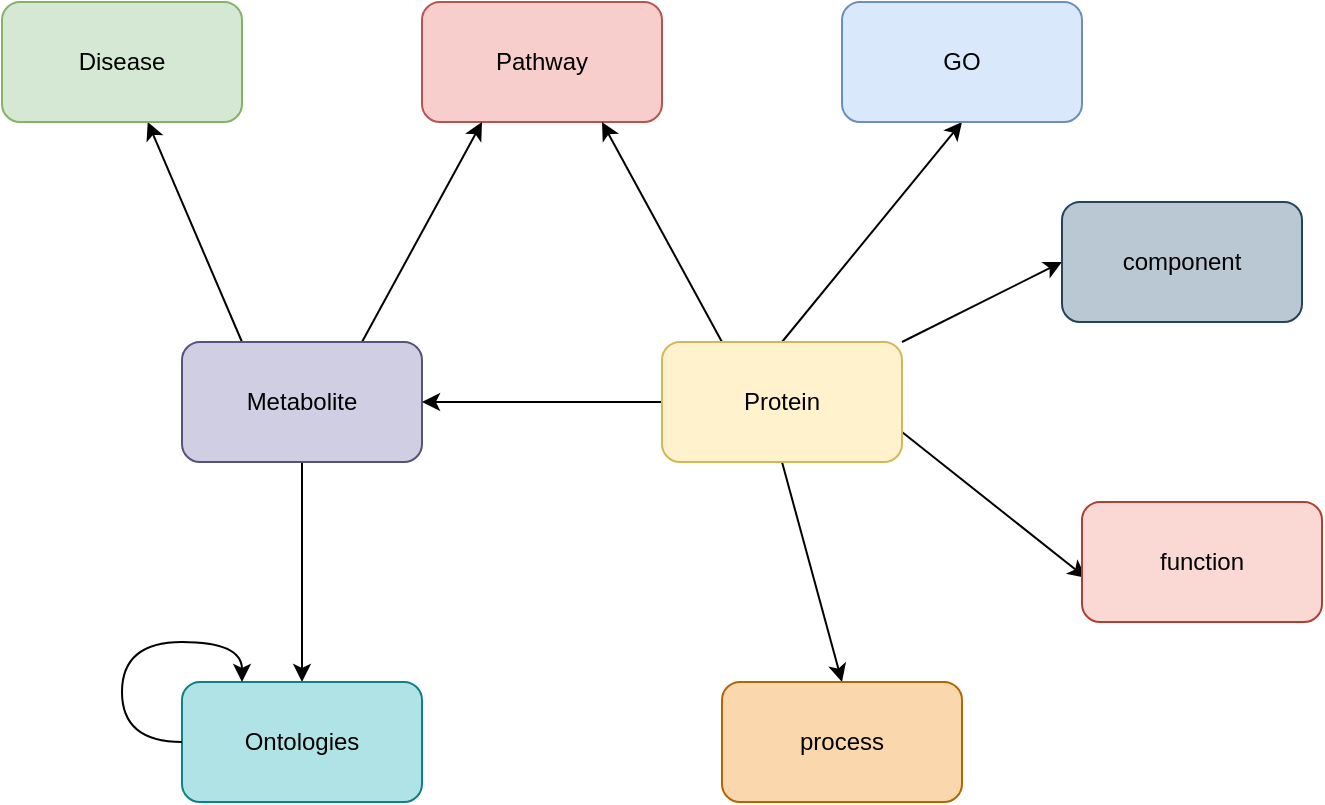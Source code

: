 <mxfile version="14.5.1" type="device"><diagram id="ADZcb60rUvZI5ycfAr2I" name="Page-1"><mxGraphModel dx="1355" dy="945" grid="1" gridSize="10" guides="1" tooltips="1" connect="1" arrows="1" fold="1" page="1" pageScale="1" pageWidth="850" pageHeight="1100" math="0" shadow="0"><root><mxCell id="0"/><mxCell id="1" parent="0"/><mxCell id="CBCnsD7kuBnvPO7hEpBz-1" value="Pathway" style="rounded=1;whiteSpace=wrap;html=1;fillColor=#f8cecc;strokeColor=#b85450;" vertex="1" parent="1"><mxGeometry x="330" y="250" width="120" height="60" as="geometry"/></mxCell><mxCell id="CBCnsD7kuBnvPO7hEpBz-11" style="rounded=0;orthogonalLoop=1;jettySize=auto;html=1;exitX=0.25;exitY=0;exitDx=0;exitDy=0;" edge="1" parent="1" source="CBCnsD7kuBnvPO7hEpBz-2" target="CBCnsD7kuBnvPO7hEpBz-4"><mxGeometry relative="1" as="geometry"/></mxCell><mxCell id="CBCnsD7kuBnvPO7hEpBz-12" style="edgeStyle=none;rounded=0;orthogonalLoop=1;jettySize=auto;html=1;exitX=0.75;exitY=0;exitDx=0;exitDy=0;entryX=0.25;entryY=1;entryDx=0;entryDy=0;" edge="1" parent="1" source="CBCnsD7kuBnvPO7hEpBz-2" target="CBCnsD7kuBnvPO7hEpBz-1"><mxGeometry relative="1" as="geometry"/></mxCell><mxCell id="CBCnsD7kuBnvPO7hEpBz-19" style="edgeStyle=none;rounded=0;orthogonalLoop=1;jettySize=auto;html=1;exitX=0.5;exitY=1;exitDx=0;exitDy=0;" edge="1" parent="1" source="CBCnsD7kuBnvPO7hEpBz-2" target="CBCnsD7kuBnvPO7hEpBz-5"><mxGeometry relative="1" as="geometry"/></mxCell><mxCell id="CBCnsD7kuBnvPO7hEpBz-2" value="Metabolite" style="rounded=1;whiteSpace=wrap;html=1;fillColor=#d0cee2;strokeColor=#56517e;" vertex="1" parent="1"><mxGeometry x="210" y="420" width="120" height="60" as="geometry"/></mxCell><mxCell id="CBCnsD7kuBnvPO7hEpBz-13" style="edgeStyle=none;rounded=0;orthogonalLoop=1;jettySize=auto;html=1;exitX=0.25;exitY=0;exitDx=0;exitDy=0;entryX=0.75;entryY=1;entryDx=0;entryDy=0;" edge="1" parent="1" source="CBCnsD7kuBnvPO7hEpBz-3" target="CBCnsD7kuBnvPO7hEpBz-1"><mxGeometry relative="1" as="geometry"/></mxCell><mxCell id="CBCnsD7kuBnvPO7hEpBz-14" style="edgeStyle=none;rounded=0;orthogonalLoop=1;jettySize=auto;html=1;exitX=0;exitY=0.5;exitDx=0;exitDy=0;entryX=1;entryY=0.5;entryDx=0;entryDy=0;" edge="1" parent="1" source="CBCnsD7kuBnvPO7hEpBz-3" target="CBCnsD7kuBnvPO7hEpBz-2"><mxGeometry relative="1" as="geometry"/></mxCell><mxCell id="CBCnsD7kuBnvPO7hEpBz-15" style="edgeStyle=none;rounded=0;orthogonalLoop=1;jettySize=auto;html=1;exitX=0.5;exitY=0;exitDx=0;exitDy=0;entryX=0.5;entryY=1;entryDx=0;entryDy=0;" edge="1" parent="1" source="CBCnsD7kuBnvPO7hEpBz-3" target="CBCnsD7kuBnvPO7hEpBz-6"><mxGeometry relative="1" as="geometry"/></mxCell><mxCell id="CBCnsD7kuBnvPO7hEpBz-16" style="edgeStyle=none;rounded=0;orthogonalLoop=1;jettySize=auto;html=1;exitX=1;exitY=0;exitDx=0;exitDy=0;entryX=0;entryY=0.5;entryDx=0;entryDy=0;" edge="1" parent="1" source="CBCnsD7kuBnvPO7hEpBz-3" target="CBCnsD7kuBnvPO7hEpBz-10"><mxGeometry relative="1" as="geometry"/></mxCell><mxCell id="CBCnsD7kuBnvPO7hEpBz-17" style="edgeStyle=none;rounded=0;orthogonalLoop=1;jettySize=auto;html=1;exitX=1;exitY=0.75;exitDx=0;exitDy=0;entryX=0.017;entryY=0.633;entryDx=0;entryDy=0;entryPerimeter=0;" edge="1" parent="1" source="CBCnsD7kuBnvPO7hEpBz-3" target="CBCnsD7kuBnvPO7hEpBz-9"><mxGeometry relative="1" as="geometry"/></mxCell><mxCell id="CBCnsD7kuBnvPO7hEpBz-18" style="edgeStyle=none;rounded=0;orthogonalLoop=1;jettySize=auto;html=1;exitX=0.5;exitY=1;exitDx=0;exitDy=0;entryX=0.5;entryY=0;entryDx=0;entryDy=0;" edge="1" parent="1" source="CBCnsD7kuBnvPO7hEpBz-3" target="CBCnsD7kuBnvPO7hEpBz-8"><mxGeometry relative="1" as="geometry"/></mxCell><mxCell id="CBCnsD7kuBnvPO7hEpBz-3" value="Protein" style="rounded=1;whiteSpace=wrap;html=1;fillColor=#fff2cc;strokeColor=#d6b656;" vertex="1" parent="1"><mxGeometry x="450" y="420" width="120" height="60" as="geometry"/></mxCell><mxCell id="CBCnsD7kuBnvPO7hEpBz-4" value="Disease" style="rounded=1;whiteSpace=wrap;html=1;fillColor=#d5e8d4;strokeColor=#82b366;" vertex="1" parent="1"><mxGeometry x="120" y="250" width="120" height="60" as="geometry"/></mxCell><mxCell id="CBCnsD7kuBnvPO7hEpBz-5" value="Ontologies" style="rounded=1;whiteSpace=wrap;html=1;fillColor=#b0e3e6;strokeColor=#0e8088;" vertex="1" parent="1"><mxGeometry x="210" y="590" width="120" height="60" as="geometry"/></mxCell><mxCell id="CBCnsD7kuBnvPO7hEpBz-6" value="GO" style="rounded=1;whiteSpace=wrap;html=1;fillColor=#dae8fc;strokeColor=#6c8ebf;" vertex="1" parent="1"><mxGeometry x="540" y="250" width="120" height="60" as="geometry"/></mxCell><mxCell id="CBCnsD7kuBnvPO7hEpBz-8" value="process" style="rounded=1;whiteSpace=wrap;html=1;fillColor=#fad7ac;strokeColor=#b46504;" vertex="1" parent="1"><mxGeometry x="480" y="590" width="120" height="60" as="geometry"/></mxCell><mxCell id="CBCnsD7kuBnvPO7hEpBz-9" value="function" style="rounded=1;whiteSpace=wrap;html=1;fillColor=#fad9d5;strokeColor=#ae4132;" vertex="1" parent="1"><mxGeometry x="660" y="500" width="120" height="60" as="geometry"/></mxCell><mxCell id="CBCnsD7kuBnvPO7hEpBz-10" value="component" style="rounded=1;whiteSpace=wrap;html=1;fillColor=#bac8d3;strokeColor=#23445d;" vertex="1" parent="1"><mxGeometry x="650" y="350" width="120" height="60" as="geometry"/></mxCell><mxCell id="CBCnsD7kuBnvPO7hEpBz-20" style="edgeStyle=orthogonalEdgeStyle;rounded=0;orthogonalLoop=1;jettySize=auto;html=1;exitX=0;exitY=0.5;exitDx=0;exitDy=0;entryX=0.25;entryY=0;entryDx=0;entryDy=0;curved=1;" edge="1" parent="1" source="CBCnsD7kuBnvPO7hEpBz-5" target="CBCnsD7kuBnvPO7hEpBz-5"><mxGeometry relative="1" as="geometry"><Array as="points"><mxPoint x="180" y="620"/><mxPoint x="180" y="570"/><mxPoint x="240" y="570"/></Array></mxGeometry></mxCell></root></mxGraphModel></diagram></mxfile>
